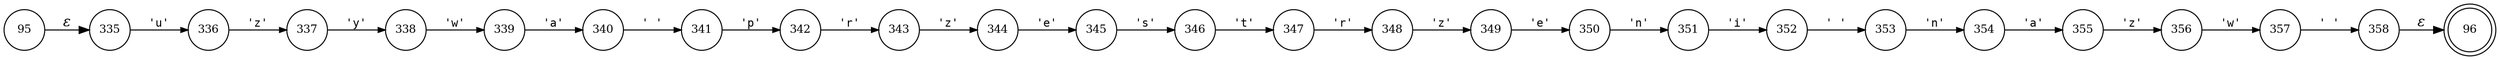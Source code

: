digraph ATN {
rankdir=LR;
s96[fontsize=11, label="96", shape=doublecircle, fixedsize=true, width=.6];
s335[fontsize=11,label="335", shape=circle, fixedsize=true, width=.55, peripheries=1];
s336[fontsize=11,label="336", shape=circle, fixedsize=true, width=.55, peripheries=1];
s337[fontsize=11,label="337", shape=circle, fixedsize=true, width=.55, peripheries=1];
s338[fontsize=11,label="338", shape=circle, fixedsize=true, width=.55, peripheries=1];
s339[fontsize=11,label="339", shape=circle, fixedsize=true, width=.55, peripheries=1];
s340[fontsize=11,label="340", shape=circle, fixedsize=true, width=.55, peripheries=1];
s341[fontsize=11,label="341", shape=circle, fixedsize=true, width=.55, peripheries=1];
s342[fontsize=11,label="342", shape=circle, fixedsize=true, width=.55, peripheries=1];
s343[fontsize=11,label="343", shape=circle, fixedsize=true, width=.55, peripheries=1];
s344[fontsize=11,label="344", shape=circle, fixedsize=true, width=.55, peripheries=1];
s345[fontsize=11,label="345", shape=circle, fixedsize=true, width=.55, peripheries=1];
s346[fontsize=11,label="346", shape=circle, fixedsize=true, width=.55, peripheries=1];
s347[fontsize=11,label="347", shape=circle, fixedsize=true, width=.55, peripheries=1];
s348[fontsize=11,label="348", shape=circle, fixedsize=true, width=.55, peripheries=1];
s349[fontsize=11,label="349", shape=circle, fixedsize=true, width=.55, peripheries=1];
s350[fontsize=11,label="350", shape=circle, fixedsize=true, width=.55, peripheries=1];
s95[fontsize=11,label="95", shape=circle, fixedsize=true, width=.55, peripheries=1];
s351[fontsize=11,label="351", shape=circle, fixedsize=true, width=.55, peripheries=1];
s352[fontsize=11,label="352", shape=circle, fixedsize=true, width=.55, peripheries=1];
s353[fontsize=11,label="353", shape=circle, fixedsize=true, width=.55, peripheries=1];
s354[fontsize=11,label="354", shape=circle, fixedsize=true, width=.55, peripheries=1];
s355[fontsize=11,label="355", shape=circle, fixedsize=true, width=.55, peripheries=1];
s356[fontsize=11,label="356", shape=circle, fixedsize=true, width=.55, peripheries=1];
s357[fontsize=11,label="357", shape=circle, fixedsize=true, width=.55, peripheries=1];
s358[fontsize=11,label="358", shape=circle, fixedsize=true, width=.55, peripheries=1];
s95 -> s335 [fontname="Times-Italic", label="&epsilon;"];
s335 -> s336 [fontsize=11, fontname="Courier", arrowsize=.7, label = "'u'", arrowhead = normal];
s336 -> s337 [fontsize=11, fontname="Courier", arrowsize=.7, label = "'z'", arrowhead = normal];
s337 -> s338 [fontsize=11, fontname="Courier", arrowsize=.7, label = "'y'", arrowhead = normal];
s338 -> s339 [fontsize=11, fontname="Courier", arrowsize=.7, label = "'w'", arrowhead = normal];
s339 -> s340 [fontsize=11, fontname="Courier", arrowsize=.7, label = "'a'", arrowhead = normal];
s340 -> s341 [fontsize=11, fontname="Courier", arrowsize=.7, label = "' '", arrowhead = normal];
s341 -> s342 [fontsize=11, fontname="Courier", arrowsize=.7, label = "'p'", arrowhead = normal];
s342 -> s343 [fontsize=11, fontname="Courier", arrowsize=.7, label = "'r'", arrowhead = normal];
s343 -> s344 [fontsize=11, fontname="Courier", arrowsize=.7, label = "'z'", arrowhead = normal];
s344 -> s345 [fontsize=11, fontname="Courier", arrowsize=.7, label = "'e'", arrowhead = normal];
s345 -> s346 [fontsize=11, fontname="Courier", arrowsize=.7, label = "'s'", arrowhead = normal];
s346 -> s347 [fontsize=11, fontname="Courier", arrowsize=.7, label = "'t'", arrowhead = normal];
s347 -> s348 [fontsize=11, fontname="Courier", arrowsize=.7, label = "'r'", arrowhead = normal];
s348 -> s349 [fontsize=11, fontname="Courier", arrowsize=.7, label = "'z'", arrowhead = normal];
s349 -> s350 [fontsize=11, fontname="Courier", arrowsize=.7, label = "'e'", arrowhead = normal];
s350 -> s351 [fontsize=11, fontname="Courier", arrowsize=.7, label = "'n'", arrowhead = normal];
s351 -> s352 [fontsize=11, fontname="Courier", arrowsize=.7, label = "'i'", arrowhead = normal];
s352 -> s353 [fontsize=11, fontname="Courier", arrowsize=.7, label = "' '", arrowhead = normal];
s353 -> s354 [fontsize=11, fontname="Courier", arrowsize=.7, label = "'n'", arrowhead = normal];
s354 -> s355 [fontsize=11, fontname="Courier", arrowsize=.7, label = "'a'", arrowhead = normal];
s355 -> s356 [fontsize=11, fontname="Courier", arrowsize=.7, label = "'z'", arrowhead = normal];
s356 -> s357 [fontsize=11, fontname="Courier", arrowsize=.7, label = "'w'", arrowhead = normal];
s357 -> s358 [fontsize=11, fontname="Courier", arrowsize=.7, label = "' '", arrowhead = normal];
s358 -> s96 [fontname="Times-Italic", label="&epsilon;"];
}